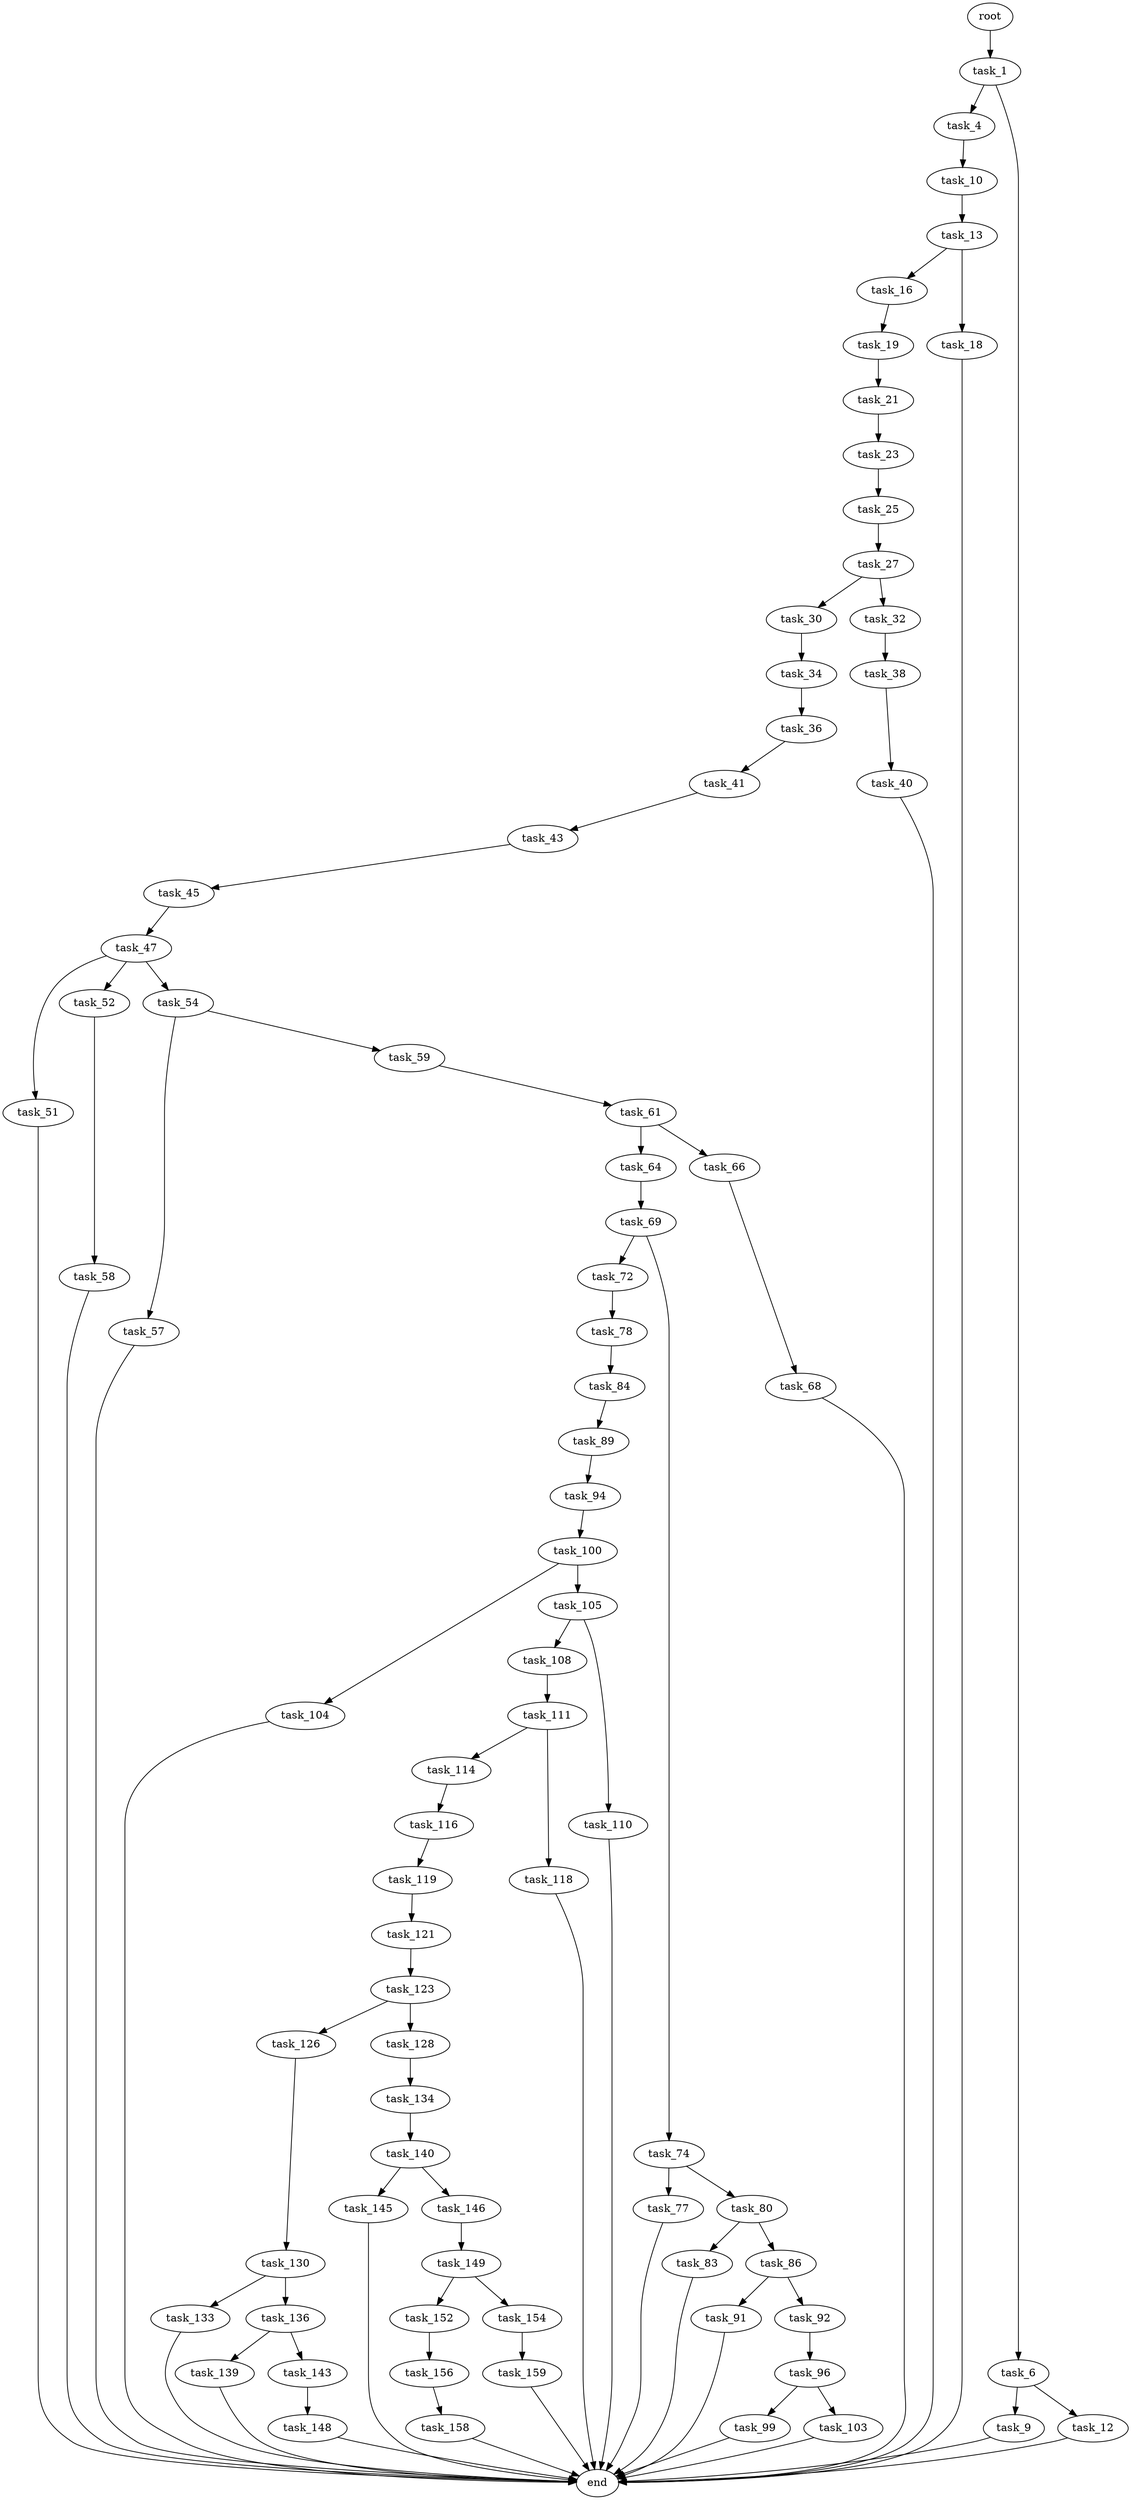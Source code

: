 digraph G {
  root [size="0.000000"];
  task_1 [size="311950500389.000000"];
  task_4 [size="33110963160.000000"];
  task_6 [size="450922702208.000000"];
  task_10 [size="216378567118.000000"];
  task_9 [size="134217728000.000000"];
  task_12 [size="28991029248.000000"];
  end [size="0.000000"];
  task_13 [size="368293445632.000000"];
  task_16 [size="231928233984.000000"];
  task_18 [size="6582085228.000000"];
  task_19 [size="1073741824000.000000"];
  task_21 [size="6685268697.000000"];
  task_23 [size="628158490875.000000"];
  task_25 [size="34256456605.000000"];
  task_27 [size="284615185789.000000"];
  task_30 [size="368293445632.000000"];
  task_32 [size="593230918557.000000"];
  task_34 [size="234118779513.000000"];
  task_38 [size="843644710376.000000"];
  task_36 [size="1073741824000.000000"];
  task_41 [size="627766149524.000000"];
  task_40 [size="470824751706.000000"];
  task_43 [size="14092622949.000000"];
  task_45 [size="28991029248.000000"];
  task_47 [size="134217728000.000000"];
  task_51 [size="42875823438.000000"];
  task_52 [size="26346604212.000000"];
  task_54 [size="326347683220.000000"];
  task_58 [size="368293445632.000000"];
  task_57 [size="36160235184.000000"];
  task_59 [size="10216775128.000000"];
  task_61 [size="231928233984.000000"];
  task_64 [size="722440382.000000"];
  task_66 [size="8589934592.000000"];
  task_69 [size="36463842456.000000"];
  task_68 [size="1073741824000.000000"];
  task_72 [size="28991029248.000000"];
  task_74 [size="9259247191.000000"];
  task_78 [size="57267356205.000000"];
  task_77 [size="22265603360.000000"];
  task_80 [size="13986181608.000000"];
  task_84 [size="1041651927.000000"];
  task_83 [size="8589934592.000000"];
  task_86 [size="549755813888.000000"];
  task_89 [size="549755813888.000000"];
  task_91 [size="4251697981.000000"];
  task_92 [size="8589934592.000000"];
  task_94 [size="47845986919.000000"];
  task_96 [size="134217728000.000000"];
  task_100 [size="3836433308.000000"];
  task_99 [size="14789886542.000000"];
  task_103 [size="31428527925.000000"];
  task_104 [size="1073741824000.000000"];
  task_105 [size="231928233984.000000"];
  task_108 [size="68719476736.000000"];
  task_110 [size="22735890414.000000"];
  task_111 [size="22664671997.000000"];
  task_114 [size="10031510230.000000"];
  task_118 [size="782757789696.000000"];
  task_116 [size="68719476736.000000"];
  task_119 [size="28991029248.000000"];
  task_121 [size="134217728000.000000"];
  task_123 [size="1472795181.000000"];
  task_126 [size="1201530600.000000"];
  task_128 [size="368293445632.000000"];
  task_130 [size="352343278300.000000"];
  task_134 [size="936257902843.000000"];
  task_133 [size="368293445632.000000"];
  task_136 [size="35013944608.000000"];
  task_140 [size="134217728000.000000"];
  task_139 [size="549755813888.000000"];
  task_143 [size="549755813888.000000"];
  task_145 [size="34382466981.000000"];
  task_146 [size="38147769600.000000"];
  task_148 [size="25793038344.000000"];
  task_149 [size="41592748318.000000"];
  task_152 [size="134217728000.000000"];
  task_154 [size="28577512604.000000"];
  task_156 [size="782757789696.000000"];
  task_159 [size="28991029248.000000"];
  task_158 [size="829546747952.000000"];

  root -> task_1 [size="1.000000"];
  task_1 -> task_4 [size="301989888.000000"];
  task_1 -> task_6 [size="301989888.000000"];
  task_4 -> task_10 [size="33554432.000000"];
  task_6 -> task_9 [size="838860800.000000"];
  task_6 -> task_12 [size="838860800.000000"];
  task_10 -> task_13 [size="411041792.000000"];
  task_9 -> end [size="1.000000"];
  task_12 -> end [size="1.000000"];
  task_13 -> task_16 [size="411041792.000000"];
  task_13 -> task_18 [size="411041792.000000"];
  task_16 -> task_19 [size="301989888.000000"];
  task_18 -> end [size="1.000000"];
  task_19 -> task_21 [size="838860800.000000"];
  task_21 -> task_23 [size="411041792.000000"];
  task_23 -> task_25 [size="679477248.000000"];
  task_25 -> task_27 [size="33554432.000000"];
  task_27 -> task_30 [size="679477248.000000"];
  task_27 -> task_32 [size="679477248.000000"];
  task_30 -> task_34 [size="411041792.000000"];
  task_32 -> task_38 [size="838860800.000000"];
  task_34 -> task_36 [size="209715200.000000"];
  task_38 -> task_40 [size="536870912.000000"];
  task_36 -> task_41 [size="838860800.000000"];
  task_41 -> task_43 [size="411041792.000000"];
  task_40 -> end [size="1.000000"];
  task_43 -> task_45 [size="679477248.000000"];
  task_45 -> task_47 [size="75497472.000000"];
  task_47 -> task_51 [size="209715200.000000"];
  task_47 -> task_52 [size="209715200.000000"];
  task_47 -> task_54 [size="209715200.000000"];
  task_51 -> end [size="1.000000"];
  task_52 -> task_58 [size="33554432.000000"];
  task_54 -> task_57 [size="536870912.000000"];
  task_54 -> task_59 [size="536870912.000000"];
  task_58 -> end [size="1.000000"];
  task_57 -> end [size="1.000000"];
  task_59 -> task_61 [size="301989888.000000"];
  task_61 -> task_64 [size="301989888.000000"];
  task_61 -> task_66 [size="301989888.000000"];
  task_64 -> task_69 [size="33554432.000000"];
  task_66 -> task_68 [size="33554432.000000"];
  task_69 -> task_72 [size="838860800.000000"];
  task_69 -> task_74 [size="838860800.000000"];
  task_68 -> end [size="1.000000"];
  task_72 -> task_78 [size="75497472.000000"];
  task_74 -> task_77 [size="209715200.000000"];
  task_74 -> task_80 [size="209715200.000000"];
  task_78 -> task_84 [size="75497472.000000"];
  task_77 -> end [size="1.000000"];
  task_80 -> task_83 [size="301989888.000000"];
  task_80 -> task_86 [size="301989888.000000"];
  task_84 -> task_89 [size="33554432.000000"];
  task_83 -> end [size="1.000000"];
  task_86 -> task_91 [size="536870912.000000"];
  task_86 -> task_92 [size="536870912.000000"];
  task_89 -> task_94 [size="536870912.000000"];
  task_91 -> end [size="1.000000"];
  task_92 -> task_96 [size="33554432.000000"];
  task_94 -> task_100 [size="838860800.000000"];
  task_96 -> task_99 [size="209715200.000000"];
  task_96 -> task_103 [size="209715200.000000"];
  task_100 -> task_104 [size="75497472.000000"];
  task_100 -> task_105 [size="75497472.000000"];
  task_99 -> end [size="1.000000"];
  task_103 -> end [size="1.000000"];
  task_104 -> end [size="1.000000"];
  task_105 -> task_108 [size="301989888.000000"];
  task_105 -> task_110 [size="301989888.000000"];
  task_108 -> task_111 [size="134217728.000000"];
  task_110 -> end [size="1.000000"];
  task_111 -> task_114 [size="838860800.000000"];
  task_111 -> task_118 [size="838860800.000000"];
  task_114 -> task_116 [size="209715200.000000"];
  task_118 -> end [size="1.000000"];
  task_116 -> task_119 [size="134217728.000000"];
  task_119 -> task_121 [size="75497472.000000"];
  task_121 -> task_123 [size="209715200.000000"];
  task_123 -> task_126 [size="33554432.000000"];
  task_123 -> task_128 [size="33554432.000000"];
  task_126 -> task_130 [size="134217728.000000"];
  task_128 -> task_134 [size="411041792.000000"];
  task_130 -> task_133 [size="536870912.000000"];
  task_130 -> task_136 [size="536870912.000000"];
  task_134 -> task_140 [size="838860800.000000"];
  task_133 -> end [size="1.000000"];
  task_136 -> task_139 [size="75497472.000000"];
  task_136 -> task_143 [size="75497472.000000"];
  task_140 -> task_145 [size="209715200.000000"];
  task_140 -> task_146 [size="209715200.000000"];
  task_139 -> end [size="1.000000"];
  task_143 -> task_148 [size="536870912.000000"];
  task_145 -> end [size="1.000000"];
  task_146 -> task_149 [size="134217728.000000"];
  task_148 -> end [size="1.000000"];
  task_149 -> task_152 [size="33554432.000000"];
  task_149 -> task_154 [size="33554432.000000"];
  task_152 -> task_156 [size="209715200.000000"];
  task_154 -> task_159 [size="33554432.000000"];
  task_156 -> task_158 [size="679477248.000000"];
  task_159 -> end [size="1.000000"];
  task_158 -> end [size="1.000000"];
}
